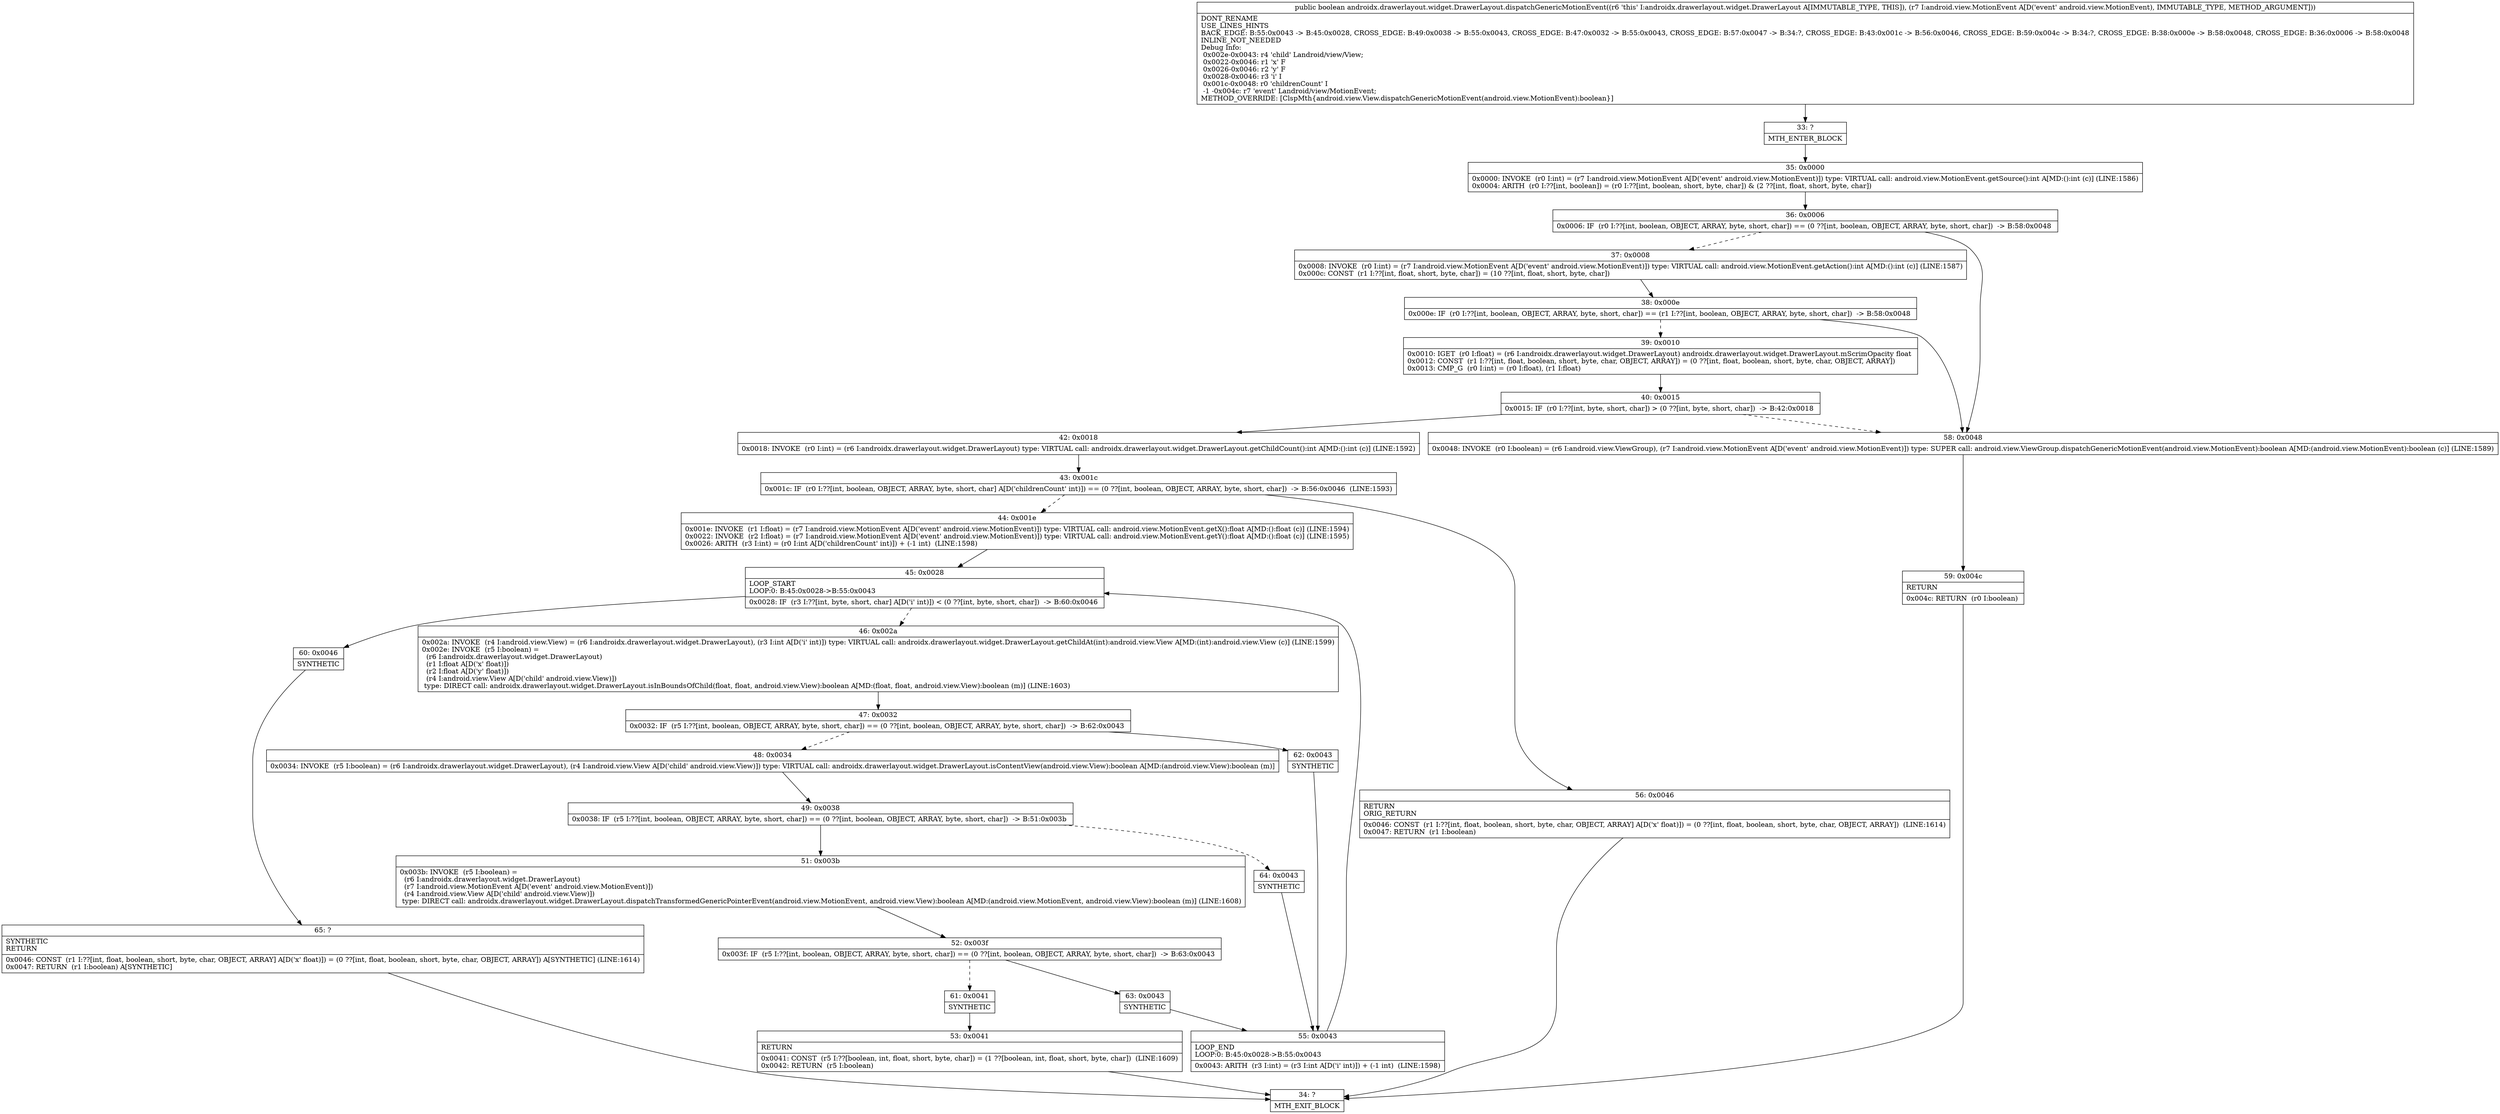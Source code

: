 digraph "CFG forandroidx.drawerlayout.widget.DrawerLayout.dispatchGenericMotionEvent(Landroid\/view\/MotionEvent;)Z" {
Node_33 [shape=record,label="{33\:\ ?|MTH_ENTER_BLOCK\l}"];
Node_35 [shape=record,label="{35\:\ 0x0000|0x0000: INVOKE  (r0 I:int) = (r7 I:android.view.MotionEvent A[D('event' android.view.MotionEvent)]) type: VIRTUAL call: android.view.MotionEvent.getSource():int A[MD:():int (c)] (LINE:1586)\l0x0004: ARITH  (r0 I:??[int, boolean]) = (r0 I:??[int, boolean, short, byte, char]) & (2 ??[int, float, short, byte, char]) \l}"];
Node_36 [shape=record,label="{36\:\ 0x0006|0x0006: IF  (r0 I:??[int, boolean, OBJECT, ARRAY, byte, short, char]) == (0 ??[int, boolean, OBJECT, ARRAY, byte, short, char])  \-\> B:58:0x0048 \l}"];
Node_37 [shape=record,label="{37\:\ 0x0008|0x0008: INVOKE  (r0 I:int) = (r7 I:android.view.MotionEvent A[D('event' android.view.MotionEvent)]) type: VIRTUAL call: android.view.MotionEvent.getAction():int A[MD:():int (c)] (LINE:1587)\l0x000c: CONST  (r1 I:??[int, float, short, byte, char]) = (10 ??[int, float, short, byte, char]) \l}"];
Node_38 [shape=record,label="{38\:\ 0x000e|0x000e: IF  (r0 I:??[int, boolean, OBJECT, ARRAY, byte, short, char]) == (r1 I:??[int, boolean, OBJECT, ARRAY, byte, short, char])  \-\> B:58:0x0048 \l}"];
Node_39 [shape=record,label="{39\:\ 0x0010|0x0010: IGET  (r0 I:float) = (r6 I:androidx.drawerlayout.widget.DrawerLayout) androidx.drawerlayout.widget.DrawerLayout.mScrimOpacity float \l0x0012: CONST  (r1 I:??[int, float, boolean, short, byte, char, OBJECT, ARRAY]) = (0 ??[int, float, boolean, short, byte, char, OBJECT, ARRAY]) \l0x0013: CMP_G  (r0 I:int) = (r0 I:float), (r1 I:float) \l}"];
Node_40 [shape=record,label="{40\:\ 0x0015|0x0015: IF  (r0 I:??[int, byte, short, char]) \> (0 ??[int, byte, short, char])  \-\> B:42:0x0018 \l}"];
Node_42 [shape=record,label="{42\:\ 0x0018|0x0018: INVOKE  (r0 I:int) = (r6 I:androidx.drawerlayout.widget.DrawerLayout) type: VIRTUAL call: androidx.drawerlayout.widget.DrawerLayout.getChildCount():int A[MD:():int (c)] (LINE:1592)\l}"];
Node_43 [shape=record,label="{43\:\ 0x001c|0x001c: IF  (r0 I:??[int, boolean, OBJECT, ARRAY, byte, short, char] A[D('childrenCount' int)]) == (0 ??[int, boolean, OBJECT, ARRAY, byte, short, char])  \-\> B:56:0x0046  (LINE:1593)\l}"];
Node_44 [shape=record,label="{44\:\ 0x001e|0x001e: INVOKE  (r1 I:float) = (r7 I:android.view.MotionEvent A[D('event' android.view.MotionEvent)]) type: VIRTUAL call: android.view.MotionEvent.getX():float A[MD:():float (c)] (LINE:1594)\l0x0022: INVOKE  (r2 I:float) = (r7 I:android.view.MotionEvent A[D('event' android.view.MotionEvent)]) type: VIRTUAL call: android.view.MotionEvent.getY():float A[MD:():float (c)] (LINE:1595)\l0x0026: ARITH  (r3 I:int) = (r0 I:int A[D('childrenCount' int)]) + (\-1 int)  (LINE:1598)\l}"];
Node_45 [shape=record,label="{45\:\ 0x0028|LOOP_START\lLOOP:0: B:45:0x0028\-\>B:55:0x0043\l|0x0028: IF  (r3 I:??[int, byte, short, char] A[D('i' int)]) \< (0 ??[int, byte, short, char])  \-\> B:60:0x0046 \l}"];
Node_46 [shape=record,label="{46\:\ 0x002a|0x002a: INVOKE  (r4 I:android.view.View) = (r6 I:androidx.drawerlayout.widget.DrawerLayout), (r3 I:int A[D('i' int)]) type: VIRTUAL call: androidx.drawerlayout.widget.DrawerLayout.getChildAt(int):android.view.View A[MD:(int):android.view.View (c)] (LINE:1599)\l0x002e: INVOKE  (r5 I:boolean) = \l  (r6 I:androidx.drawerlayout.widget.DrawerLayout)\l  (r1 I:float A[D('x' float)])\l  (r2 I:float A[D('y' float)])\l  (r4 I:android.view.View A[D('child' android.view.View)])\l type: DIRECT call: androidx.drawerlayout.widget.DrawerLayout.isInBoundsOfChild(float, float, android.view.View):boolean A[MD:(float, float, android.view.View):boolean (m)] (LINE:1603)\l}"];
Node_47 [shape=record,label="{47\:\ 0x0032|0x0032: IF  (r5 I:??[int, boolean, OBJECT, ARRAY, byte, short, char]) == (0 ??[int, boolean, OBJECT, ARRAY, byte, short, char])  \-\> B:62:0x0043 \l}"];
Node_48 [shape=record,label="{48\:\ 0x0034|0x0034: INVOKE  (r5 I:boolean) = (r6 I:androidx.drawerlayout.widget.DrawerLayout), (r4 I:android.view.View A[D('child' android.view.View)]) type: VIRTUAL call: androidx.drawerlayout.widget.DrawerLayout.isContentView(android.view.View):boolean A[MD:(android.view.View):boolean (m)]\l}"];
Node_49 [shape=record,label="{49\:\ 0x0038|0x0038: IF  (r5 I:??[int, boolean, OBJECT, ARRAY, byte, short, char]) == (0 ??[int, boolean, OBJECT, ARRAY, byte, short, char])  \-\> B:51:0x003b \l}"];
Node_51 [shape=record,label="{51\:\ 0x003b|0x003b: INVOKE  (r5 I:boolean) = \l  (r6 I:androidx.drawerlayout.widget.DrawerLayout)\l  (r7 I:android.view.MotionEvent A[D('event' android.view.MotionEvent)])\l  (r4 I:android.view.View A[D('child' android.view.View)])\l type: DIRECT call: androidx.drawerlayout.widget.DrawerLayout.dispatchTransformedGenericPointerEvent(android.view.MotionEvent, android.view.View):boolean A[MD:(android.view.MotionEvent, android.view.View):boolean (m)] (LINE:1608)\l}"];
Node_52 [shape=record,label="{52\:\ 0x003f|0x003f: IF  (r5 I:??[int, boolean, OBJECT, ARRAY, byte, short, char]) == (0 ??[int, boolean, OBJECT, ARRAY, byte, short, char])  \-\> B:63:0x0043 \l}"];
Node_61 [shape=record,label="{61\:\ 0x0041|SYNTHETIC\l}"];
Node_53 [shape=record,label="{53\:\ 0x0041|RETURN\l|0x0041: CONST  (r5 I:??[boolean, int, float, short, byte, char]) = (1 ??[boolean, int, float, short, byte, char])  (LINE:1609)\l0x0042: RETURN  (r5 I:boolean) \l}"];
Node_34 [shape=record,label="{34\:\ ?|MTH_EXIT_BLOCK\l}"];
Node_63 [shape=record,label="{63\:\ 0x0043|SYNTHETIC\l}"];
Node_55 [shape=record,label="{55\:\ 0x0043|LOOP_END\lLOOP:0: B:45:0x0028\-\>B:55:0x0043\l|0x0043: ARITH  (r3 I:int) = (r3 I:int A[D('i' int)]) + (\-1 int)  (LINE:1598)\l}"];
Node_64 [shape=record,label="{64\:\ 0x0043|SYNTHETIC\l}"];
Node_62 [shape=record,label="{62\:\ 0x0043|SYNTHETIC\l}"];
Node_60 [shape=record,label="{60\:\ 0x0046|SYNTHETIC\l}"];
Node_65 [shape=record,label="{65\:\ ?|SYNTHETIC\lRETURN\l|0x0046: CONST  (r1 I:??[int, float, boolean, short, byte, char, OBJECT, ARRAY] A[D('x' float)]) = (0 ??[int, float, boolean, short, byte, char, OBJECT, ARRAY]) A[SYNTHETIC] (LINE:1614)\l0x0047: RETURN  (r1 I:boolean) A[SYNTHETIC]\l}"];
Node_56 [shape=record,label="{56\:\ 0x0046|RETURN\lORIG_RETURN\l|0x0046: CONST  (r1 I:??[int, float, boolean, short, byte, char, OBJECT, ARRAY] A[D('x' float)]) = (0 ??[int, float, boolean, short, byte, char, OBJECT, ARRAY])  (LINE:1614)\l0x0047: RETURN  (r1 I:boolean) \l}"];
Node_58 [shape=record,label="{58\:\ 0x0048|0x0048: INVOKE  (r0 I:boolean) = (r6 I:android.view.ViewGroup), (r7 I:android.view.MotionEvent A[D('event' android.view.MotionEvent)]) type: SUPER call: android.view.ViewGroup.dispatchGenericMotionEvent(android.view.MotionEvent):boolean A[MD:(android.view.MotionEvent):boolean (c)] (LINE:1589)\l}"];
Node_59 [shape=record,label="{59\:\ 0x004c|RETURN\l|0x004c: RETURN  (r0 I:boolean) \l}"];
MethodNode[shape=record,label="{public boolean androidx.drawerlayout.widget.DrawerLayout.dispatchGenericMotionEvent((r6 'this' I:androidx.drawerlayout.widget.DrawerLayout A[IMMUTABLE_TYPE, THIS]), (r7 I:android.view.MotionEvent A[D('event' android.view.MotionEvent), IMMUTABLE_TYPE, METHOD_ARGUMENT]))  | DONT_RENAME\lUSE_LINES_HINTS\lBACK_EDGE: B:55:0x0043 \-\> B:45:0x0028, CROSS_EDGE: B:49:0x0038 \-\> B:55:0x0043, CROSS_EDGE: B:47:0x0032 \-\> B:55:0x0043, CROSS_EDGE: B:57:0x0047 \-\> B:34:?, CROSS_EDGE: B:43:0x001c \-\> B:56:0x0046, CROSS_EDGE: B:59:0x004c \-\> B:34:?, CROSS_EDGE: B:38:0x000e \-\> B:58:0x0048, CROSS_EDGE: B:36:0x0006 \-\> B:58:0x0048\lINLINE_NOT_NEEDED\lDebug Info:\l  0x002e\-0x0043: r4 'child' Landroid\/view\/View;\l  0x0022\-0x0046: r1 'x' F\l  0x0026\-0x0046: r2 'y' F\l  0x0028\-0x0046: r3 'i' I\l  0x001c\-0x0048: r0 'childrenCount' I\l  \-1 \-0x004c: r7 'event' Landroid\/view\/MotionEvent;\lMETHOD_OVERRIDE: [ClspMth\{android.view.View.dispatchGenericMotionEvent(android.view.MotionEvent):boolean\}]\l}"];
MethodNode -> Node_33;Node_33 -> Node_35;
Node_35 -> Node_36;
Node_36 -> Node_37[style=dashed];
Node_36 -> Node_58;
Node_37 -> Node_38;
Node_38 -> Node_39[style=dashed];
Node_38 -> Node_58;
Node_39 -> Node_40;
Node_40 -> Node_42;
Node_40 -> Node_58[style=dashed];
Node_42 -> Node_43;
Node_43 -> Node_44[style=dashed];
Node_43 -> Node_56;
Node_44 -> Node_45;
Node_45 -> Node_46[style=dashed];
Node_45 -> Node_60;
Node_46 -> Node_47;
Node_47 -> Node_48[style=dashed];
Node_47 -> Node_62;
Node_48 -> Node_49;
Node_49 -> Node_51;
Node_49 -> Node_64[style=dashed];
Node_51 -> Node_52;
Node_52 -> Node_61[style=dashed];
Node_52 -> Node_63;
Node_61 -> Node_53;
Node_53 -> Node_34;
Node_63 -> Node_55;
Node_55 -> Node_45;
Node_64 -> Node_55;
Node_62 -> Node_55;
Node_60 -> Node_65;
Node_65 -> Node_34;
Node_56 -> Node_34;
Node_58 -> Node_59;
Node_59 -> Node_34;
}

